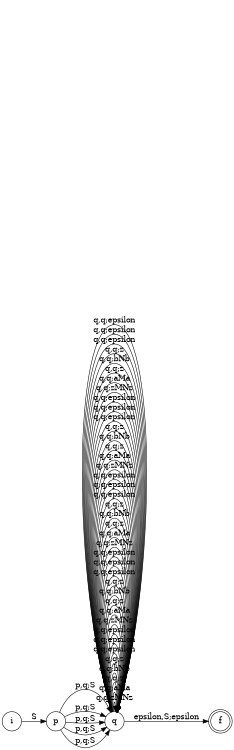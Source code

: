 // gram1
digraph {
	rankdir=LR size="8,5"
	node [shape=doublecircle]
	f
	node [shape=circle]
	i -> p [label=S]
	p -> q [label="p,q;S"]
	q -> q [label="q,q;zMNz"]
	q -> q [label="q,q;aMa"]
	q -> q [label="q,q;z"]
	q -> q [label="q,q;bNb"]
	q -> q [label="q,q;z"]
	q -> q [label="q,q;epsilon"]
	q -> q [label="q,q;epsilon"]
	q -> q [label="q,q;epsilon"]
	p -> q [label="p,q;S"]
	q -> q [label="q,q;zMNz"]
	q -> q [label="q,q;aMa"]
	q -> q [label="q,q;z"]
	q -> q [label="q,q;bNb"]
	q -> q [label="q,q;z"]
	q -> q [label="q,q;epsilon"]
	q -> q [label="q,q;epsilon"]
	q -> q [label="q,q;epsilon"]
	p -> q [label="p,q;S"]
	q -> q [label="q,q;zMNz"]
	q -> q [label="q,q;aMa"]
	q -> q [label="q,q;z"]
	q -> q [label="q,q;bNb"]
	q -> q [label="q,q;z"]
	q -> q [label="q,q;epsilon"]
	q -> q [label="q,q;epsilon"]
	q -> q [label="q,q;epsilon"]
	p -> q [label="p,q;S"]
	q -> q [label="q,q;zMNz"]
	q -> q [label="q,q;aMa"]
	q -> q [label="q,q;z"]
	q -> q [label="q,q;bNb"]
	q -> q [label="q,q;z"]
	q -> q [label="q,q;epsilon"]
	q -> q [label="q,q;epsilon"]
	q -> q [label="q,q;epsilon"]
	p -> q [label="p,q;S"]
	q -> q [label="q,q;zMNz"]
	q -> q [label="q,q;aMa"]
	q -> q [label="q,q;z"]
	q -> q [label="q,q;bNb"]
	q -> q [label="q,q;z"]
	q -> q [label="q,q;epsilon"]
	q -> q [label="q,q;epsilon"]
	q -> q [label="q,q;epsilon"]
	q -> f [label="epsilon,S;epsilon"]
}
